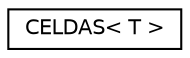 digraph "Representación gráfica de la clase"
{
  edge [fontname="Helvetica",fontsize="10",labelfontname="Helvetica",labelfontsize="10"];
  node [fontname="Helvetica",fontsize="10",shape=record];
  rankdir="LR";
  Node0 [label="CELDAS\< T \>",height=0.2,width=0.4,color="black", fillcolor="white", style="filled",URL="$classCELDAS.html"];
}
